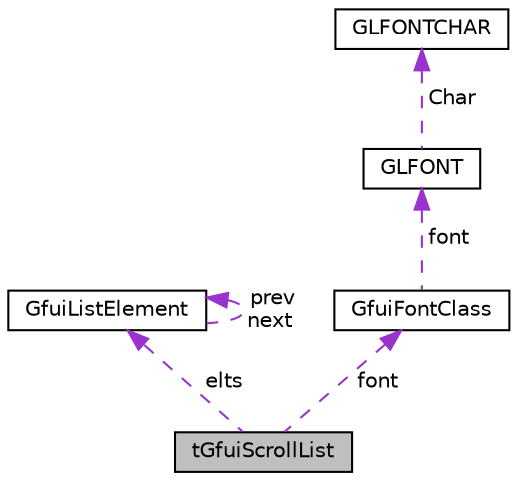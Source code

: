 digraph "tGfuiScrollList"
{
  edge [fontname="Helvetica",fontsize="10",labelfontname="Helvetica",labelfontsize="10"];
  node [fontname="Helvetica",fontsize="10",shape=record];
  Node1 [label="tGfuiScrollList",height=0.2,width=0.4,color="black", fillcolor="grey75", style="filled", fontcolor="black"];
  Node2 -> Node1 [dir="back",color="darkorchid3",fontsize="10",style="dashed",label=" elts" ,fontname="Helvetica"];
  Node2 [label="GfuiListElement",height=0.2,width=0.4,color="black", fillcolor="white", style="filled",URL="$struct_gfui_list_element.html"];
  Node2 -> Node2 [dir="back",color="darkorchid3",fontsize="10",style="dashed",label=" prev\nnext" ,fontname="Helvetica"];
  Node3 -> Node1 [dir="back",color="darkorchid3",fontsize="10",style="dashed",label=" font" ,fontname="Helvetica"];
  Node3 [label="GfuiFontClass",height=0.2,width=0.4,color="black", fillcolor="white", style="filled",URL="$class_gfui_font_class.html"];
  Node4 -> Node3 [dir="back",color="darkorchid3",fontsize="10",style="dashed",label=" font" ,fontname="Helvetica"];
  Node4 [label="GLFONT",height=0.2,width=0.4,color="black", fillcolor="white", style="filled",URL="$struct_g_l_f_o_n_t.html"];
  Node5 -> Node4 [dir="back",color="darkorchid3",fontsize="10",style="dashed",label=" Char" ,fontname="Helvetica"];
  Node5 [label="GLFONTCHAR",height=0.2,width=0.4,color="black", fillcolor="white", style="filled",URL="$struct_g_l_f_o_n_t_c_h_a_r.html"];
}
